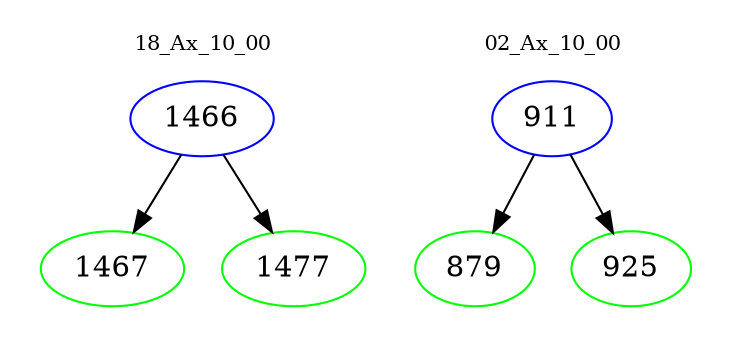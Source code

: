 digraph{
subgraph cluster_0 {
color = white
label = "18_Ax_10_00";
fontsize=10;
T0_1466 [label="1466", color="blue"]
T0_1466 -> T0_1467 [color="black"]
T0_1467 [label="1467", color="green"]
T0_1466 -> T0_1477 [color="black"]
T0_1477 [label="1477", color="green"]
}
subgraph cluster_1 {
color = white
label = "02_Ax_10_00";
fontsize=10;
T1_911 [label="911", color="blue"]
T1_911 -> T1_879 [color="black"]
T1_879 [label="879", color="green"]
T1_911 -> T1_925 [color="black"]
T1_925 [label="925", color="green"]
}
}
